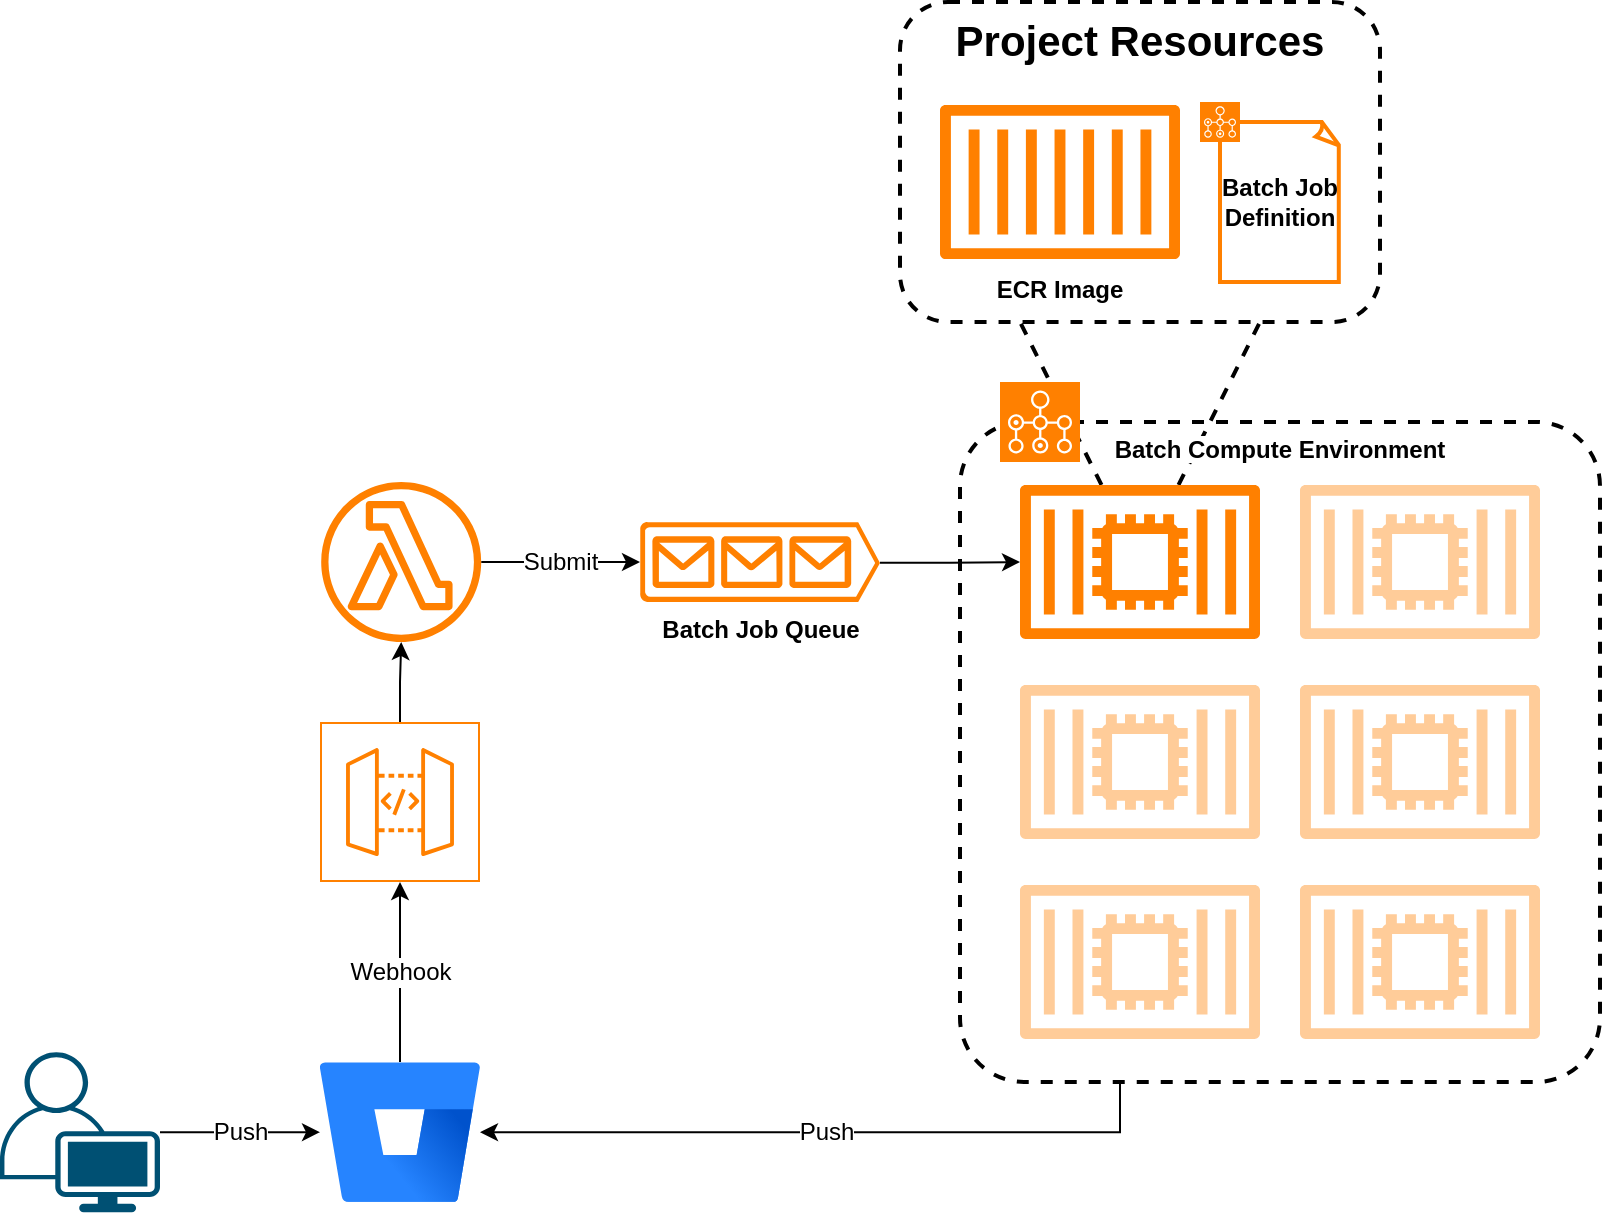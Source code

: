<mxfile version="13.9.8" type="device"><diagram id="7viKKv6OKCx-gSP1wtVA" name="Page-1"><mxGraphModel dx="1422" dy="720" grid="1" gridSize="10" guides="1" tooltips="1" connect="1" arrows="1" fold="1" page="1" pageScale="1" pageWidth="1100" pageHeight="850" math="0" shadow="0"><root><mxCell id="0"/><mxCell id="1" parent="0"/><mxCell id="LHLtxjS_ZPjSCqXnm4se-31" value="Project Resources" style="rounded=1;whiteSpace=wrap;html=1;strokeWidth=2;gradientColor=none;fillColor=none;dashed=1;fontStyle=1;verticalAlign=top;fontSize=21;" vertex="1" parent="1"><mxGeometry x="490" y="40" width="240" height="160" as="geometry"/></mxCell><mxCell id="LHLtxjS_ZPjSCqXnm4se-62" style="edgeStyle=none;rounded=0;orthogonalLoop=1;jettySize=auto;html=1;entryX=0.25;entryY=1;entryDx=0;entryDy=0;endArrow=none;endFill=0;fontSize=12;dashed=1;strokeWidth=2;" edge="1" parent="1" source="LHLtxjS_ZPjSCqXnm4se-6" target="LHLtxjS_ZPjSCqXnm4se-31"><mxGeometry relative="1" as="geometry"/></mxCell><mxCell id="LHLtxjS_ZPjSCqXnm4se-63" style="edgeStyle=none;rounded=0;orthogonalLoop=1;jettySize=auto;html=1;entryX=0.75;entryY=1;entryDx=0;entryDy=0;endArrow=none;endFill=0;fontSize=12;dashed=1;strokeWidth=2;" edge="1" parent="1" source="LHLtxjS_ZPjSCqXnm4se-6" target="LHLtxjS_ZPjSCqXnm4se-31"><mxGeometry relative="1" as="geometry"/></mxCell><mxCell id="LHLtxjS_ZPjSCqXnm4se-64" value="Push" style="edgeStyle=orthogonalEdgeStyle;rounded=0;orthogonalLoop=1;jettySize=auto;html=1;exitX=0.25;exitY=1;exitDx=0;exitDy=0;endArrow=classic;endFill=1;strokeWidth=1;fontSize=12;" edge="1" parent="1" source="LHLtxjS_ZPjSCqXnm4se-9" target="LHLtxjS_ZPjSCqXnm4se-47"><mxGeometry relative="1" as="geometry"/></mxCell><mxCell id="LHLtxjS_ZPjSCqXnm4se-9" value="Batch Compute Environment" style="rounded=1;arcSize=10;dashed=1;fillColor=none;gradientColor=none;strokeWidth=2;fontStyle=1;labelPosition=center;verticalLabelPosition=middle;align=center;verticalAlign=top;labelBackgroundColor=#ffffff;" vertex="1" parent="1"><mxGeometry x="520" y="250" width="320" height="330" as="geometry"/></mxCell><mxCell id="LHLtxjS_ZPjSCqXnm4se-72" style="edgeStyle=orthogonalEdgeStyle;rounded=0;orthogonalLoop=1;jettySize=auto;html=1;exitX=1;exitY=0.51;exitDx=0;exitDy=0;exitPerimeter=0;endArrow=classic;endFill=1;strokeWidth=1;fontSize=12;" edge="1" parent="1" source="LHLtxjS_ZPjSCqXnm4se-4" target="LHLtxjS_ZPjSCqXnm4se-6"><mxGeometry relative="1" as="geometry"/></mxCell><mxCell id="LHLtxjS_ZPjSCqXnm4se-4" value="Batch Job Queue" style="pointerEvents=1;shadow=0;dashed=0;html=1;strokeColor=none;labelPosition=center;verticalLabelPosition=bottom;verticalAlign=top;align=center;shape=mxgraph.azure.queue_generic;fillColor=#FF8000;fontStyle=1;aspect=fixed;" vertex="1" parent="1"><mxGeometry x="360" y="300" width="120" height="40" as="geometry"/></mxCell><mxCell id="LHLtxjS_ZPjSCqXnm4se-6" value="" style="outlineConnect=0;fontColor=#232F3E;gradientColor=none;strokeColor=none;dashed=0;verticalLabelPosition=bottom;verticalAlign=top;align=center;html=1;fontSize=12;fontStyle=0;pointerEvents=1;shape=mxgraph.aws4.container_2;aspect=fixed;fillColor=#FF8000;" vertex="1" parent="1"><mxGeometry x="550" y="280" width="120" height="80" as="geometry"/></mxCell><mxCell id="LHLtxjS_ZPjSCqXnm4se-12" value="" style="outlineConnect=0;fontColor=#232F3E;gradientDirection=north;strokeColor=#ffffff;dashed=0;verticalLabelPosition=bottom;verticalAlign=top;align=center;html=1;fontSize=12;fontStyle=0;aspect=fixed;shape=mxgraph.aws4.resourceIcon;resIcon=mxgraph.aws4.batch;fillColor=#FF8000;" vertex="1" parent="1"><mxGeometry x="540" y="230" width="40" height="40" as="geometry"/></mxCell><mxCell id="LHLtxjS_ZPjSCqXnm4se-22" value="ECR Image" style="group;labelPosition=center;verticalLabelPosition=bottom;align=center;verticalAlign=top;fontStyle=1" vertex="1" connectable="0" parent="1"><mxGeometry x="510" y="90" width="120" height="80" as="geometry"/></mxCell><mxCell id="LHLtxjS_ZPjSCqXnm4se-8" value="" style="outlineConnect=0;fontColor=#232F3E;gradientColor=none;strokeColor=none;dashed=0;verticalLabelPosition=bottom;verticalAlign=top;align=center;html=1;fontSize=12;fontStyle=0;pointerEvents=1;shape=mxgraph.aws4.container_1;fillColor=#FF8000;aspect=fixed;" vertex="1" parent="LHLtxjS_ZPjSCqXnm4se-22"><mxGeometry width="120" height="80" as="geometry"/></mxCell><mxCell id="LHLtxjS_ZPjSCqXnm4se-14" value="" style="shape=image;html=1;verticalAlign=top;verticalLabelPosition=bottom;labelBackgroundColor=#ffffff;imageAspect=0;aspect=fixed;image=https://cdn4.iconfinder.com/data/icons/logos-and-brands/512/97_Docker_logo_logos-128.png;dashed=1;fillColor=#FF8000;gradientColor=none;" vertex="1" parent="LHLtxjS_ZPjSCqXnm4se-22"><mxGeometry x="20" width="80" height="80" as="geometry"/></mxCell><mxCell id="LHLtxjS_ZPjSCqXnm4se-23" value="Batch Job Definition" style="whiteSpace=wrap;html=1;shape=mxgraph.basic.document;gradientColor=none;fontStyle=1;strokeColor=#FF8000;strokeWidth=2;" vertex="1" parent="1"><mxGeometry x="650" y="100" width="60" height="80" as="geometry"/></mxCell><mxCell id="LHLtxjS_ZPjSCqXnm4se-24" value="" style="outlineConnect=0;fontColor=#232F3E;gradientDirection=north;strokeColor=#ffffff;dashed=0;verticalLabelPosition=bottom;verticalAlign=top;align=center;html=1;fontSize=12;fontStyle=0;aspect=fixed;shape=mxgraph.aws4.resourceIcon;resIcon=mxgraph.aws4.batch;fillColor=#FF8000;" vertex="1" parent="1"><mxGeometry x="640" y="90" width="20" height="20" as="geometry"/></mxCell><mxCell id="LHLtxjS_ZPjSCqXnm4se-25" value="" style="outlineConnect=0;fontColor=#232F3E;gradientColor=none;strokeColor=none;dashed=0;verticalLabelPosition=bottom;verticalAlign=top;align=center;html=1;fontSize=12;fontStyle=0;pointerEvents=1;shape=mxgraph.aws4.container_2;aspect=fixed;fillColor=#FFCC99;" vertex="1" parent="1"><mxGeometry x="550" y="380" width="120" height="80" as="geometry"/></mxCell><mxCell id="LHLtxjS_ZPjSCqXnm4se-26" value="" style="outlineConnect=0;fontColor=#232F3E;gradientColor=none;strokeColor=none;dashed=0;verticalLabelPosition=bottom;verticalAlign=top;align=center;html=1;fontSize=12;fontStyle=0;pointerEvents=1;shape=mxgraph.aws4.container_2;aspect=fixed;fillColor=#FFCC99;" vertex="1" parent="1"><mxGeometry x="550" y="480" width="120" height="80" as="geometry"/></mxCell><mxCell id="LHLtxjS_ZPjSCqXnm4se-27" value="" style="outlineConnect=0;fontColor=#232F3E;gradientColor=none;strokeColor=none;dashed=0;verticalLabelPosition=bottom;verticalAlign=top;align=center;html=1;fontSize=12;fontStyle=0;pointerEvents=1;shape=mxgraph.aws4.container_2;aspect=fixed;fillColor=#FFCC99;" vertex="1" parent="1"><mxGeometry x="690" y="480" width="120" height="80" as="geometry"/></mxCell><mxCell id="LHLtxjS_ZPjSCqXnm4se-28" value="" style="outlineConnect=0;fontColor=#232F3E;gradientColor=none;strokeColor=none;dashed=0;verticalLabelPosition=bottom;verticalAlign=top;align=center;html=1;fontSize=12;fontStyle=0;pointerEvents=1;shape=mxgraph.aws4.container_2;aspect=fixed;fillColor=#FFCC99;" vertex="1" parent="1"><mxGeometry x="690" y="380" width="120" height="80" as="geometry"/></mxCell><mxCell id="LHLtxjS_ZPjSCqXnm4se-29" value="" style="outlineConnect=0;fontColor=#232F3E;gradientColor=none;strokeColor=none;dashed=0;verticalLabelPosition=bottom;verticalAlign=top;align=center;html=1;fontSize=12;fontStyle=0;pointerEvents=1;shape=mxgraph.aws4.container_2;aspect=fixed;fillColor=#FFCC99;" vertex="1" parent="1"><mxGeometry x="690" y="280" width="120" height="80" as="geometry"/></mxCell><mxCell id="LHLtxjS_ZPjSCqXnm4se-54" value="Webhook" style="edgeStyle=orthogonalEdgeStyle;rounded=0;orthogonalLoop=1;jettySize=auto;html=1;fontSize=12;" edge="1" parent="1" source="LHLtxjS_ZPjSCqXnm4se-47" target="LHLtxjS_ZPjSCqXnm4se-65"><mxGeometry relative="1" as="geometry"><mxPoint x="250" y="483" as="targetPoint"/></mxGeometry></mxCell><mxCell id="LHLtxjS_ZPjSCqXnm4se-47" value="" style="image;image=img/lib/atlassian/Bitbucket_Logo.svg;dashed=1;strokeColor=#000000;strokeWidth=2;fillColor=none;gradientColor=none;fontSize=21;aspect=fixed;sketch=0;" vertex="1" parent="1"><mxGeometry x="200" y="570" width="80" height="70.18" as="geometry"/></mxCell><mxCell id="LHLtxjS_ZPjSCqXnm4se-52" value="Push" style="edgeStyle=orthogonalEdgeStyle;rounded=0;orthogonalLoop=1;jettySize=auto;html=1;fontSize=12;" edge="1" parent="1" source="LHLtxjS_ZPjSCqXnm4se-50" target="LHLtxjS_ZPjSCqXnm4se-47"><mxGeometry relative="1" as="geometry"/></mxCell><mxCell id="LHLtxjS_ZPjSCqXnm4se-50" value="" style="points=[[0.35,0,0],[0.98,0.51,0],[1,0.71,0],[0.67,1,0],[0,0.795,0],[0,0.65,0]];verticalLabelPosition=bottom;html=1;verticalAlign=top;aspect=fixed;align=center;pointerEvents=1;shape=mxgraph.cisco19.user;fillColor=#005073;strokeColor=none;fontSize=21;" vertex="1" parent="1"><mxGeometry x="40" y="565.09" width="80" height="80" as="geometry"/></mxCell><mxCell id="LHLtxjS_ZPjSCqXnm4se-56" style="edgeStyle=orthogonalEdgeStyle;rounded=0;orthogonalLoop=1;jettySize=auto;html=1;fontSize=12;" edge="1" parent="1" source="LHLtxjS_ZPjSCqXnm4se-65" target="LHLtxjS_ZPjSCqXnm4se-55"><mxGeometry relative="1" as="geometry"><mxPoint x="239.9" y="390" as="sourcePoint"/></mxGeometry></mxCell><mxCell id="LHLtxjS_ZPjSCqXnm4se-57" value="Submit" style="edgeStyle=orthogonalEdgeStyle;rounded=0;orthogonalLoop=1;jettySize=auto;html=1;entryX=0;entryY=0.5;entryDx=0;entryDy=0;entryPerimeter=0;fontSize=12;" edge="1" parent="1" source="LHLtxjS_ZPjSCqXnm4se-55" target="LHLtxjS_ZPjSCqXnm4se-4"><mxGeometry relative="1" as="geometry"/></mxCell><mxCell id="LHLtxjS_ZPjSCqXnm4se-55" value="" style="outlineConnect=0;fontColor=#232F3E;gradientColor=none;strokeColor=none;dashed=0;verticalLabelPosition=bottom;verticalAlign=top;align=center;html=1;fontSize=12;fontStyle=0;aspect=fixed;pointerEvents=1;shape=mxgraph.aws4.lambda_function;fillColor=#FF8000;" vertex="1" parent="1"><mxGeometry x="200.6" y="280" width="80" height="80" as="geometry"/></mxCell><mxCell id="LHLtxjS_ZPjSCqXnm4se-65" value="" style="outlineConnect=0;fontColor=#232F3E;gradientColor=none;dashed=0;verticalLabelPosition=middle;verticalAlign=bottom;align=center;html=1;whiteSpace=wrap;fontSize=10;fontStyle=1;spacing=3;shape=mxgraph.aws4.productIcon;prIcon=mxgraph.aws4.api_gateway;labelBackgroundColor=#ffffff;labelBorderColor=none;strokeWidth=1;strokeColor=#FF8000;" vertex="1" parent="1"><mxGeometry x="200" y="400" width="80" height="80" as="geometry"/></mxCell></root></mxGraphModel></diagram></mxfile>